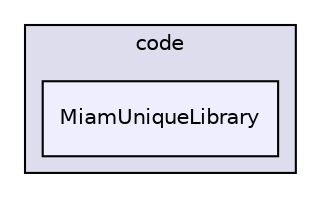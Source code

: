 digraph "code/MiamUniqueLibrary" {
  compound=true
  node [ fontsize="10", fontname="Helvetica"];
  edge [ labelfontsize="10", labelfontname="Helvetica"];
  subgraph clusterdir_f6c17be929c411a6d3348f538f7f110b {
    graph [ bgcolor="#ddddee", pencolor="black", label="code" fontname="Helvetica", fontsize="10", URL="dir_f6c17be929c411a6d3348f538f7f110b.html"]
  dir_a8f3aed4e215c31d49f79ecfe1153afe [shape=box, label="MiamUniqueLibrary", style="filled", fillcolor="#eeeeff", pencolor="black", URL="dir_a8f3aed4e215c31d49f79ecfe1153afe.html"];
  }
}
